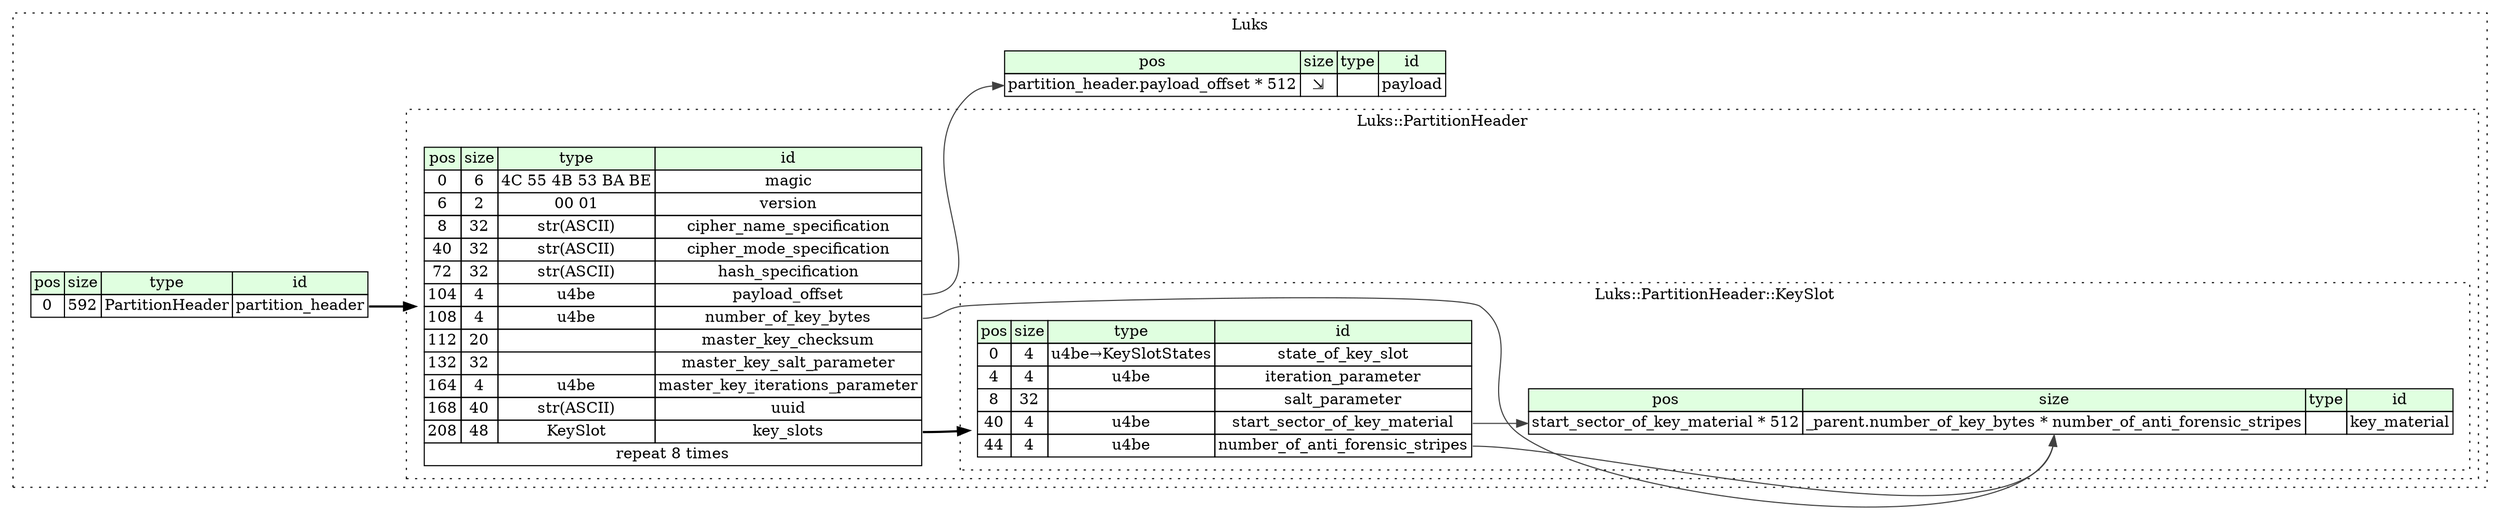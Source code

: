 digraph {
	rankdir=LR;
	node [shape=plaintext];
	subgraph cluster__luks {
		label="Luks";
		graph[style=dotted];

		luks__seq [label=<<TABLE BORDER="0" CELLBORDER="1" CELLSPACING="0">
			<TR><TD BGCOLOR="#E0FFE0">pos</TD><TD BGCOLOR="#E0FFE0">size</TD><TD BGCOLOR="#E0FFE0">type</TD><TD BGCOLOR="#E0FFE0">id</TD></TR>
			<TR><TD PORT="partition_header_pos">0</TD><TD PORT="partition_header_size">592</TD><TD>PartitionHeader</TD><TD PORT="partition_header_type">partition_header</TD></TR>
		</TABLE>>];
		luks__inst__payload [label=<<TABLE BORDER="0" CELLBORDER="1" CELLSPACING="0">
			<TR><TD BGCOLOR="#E0FFE0">pos</TD><TD BGCOLOR="#E0FFE0">size</TD><TD BGCOLOR="#E0FFE0">type</TD><TD BGCOLOR="#E0FFE0">id</TD></TR>
			<TR><TD PORT="payload_pos">partition_header.payload_offset * 512</TD><TD PORT="payload_size">⇲</TD><TD></TD><TD PORT="payload_type">payload</TD></TR>
		</TABLE>>];
		subgraph cluster__partition_header {
			label="Luks::PartitionHeader";
			graph[style=dotted];

			partition_header__seq [label=<<TABLE BORDER="0" CELLBORDER="1" CELLSPACING="0">
				<TR><TD BGCOLOR="#E0FFE0">pos</TD><TD BGCOLOR="#E0FFE0">size</TD><TD BGCOLOR="#E0FFE0">type</TD><TD BGCOLOR="#E0FFE0">id</TD></TR>
				<TR><TD PORT="magic_pos">0</TD><TD PORT="magic_size">6</TD><TD>4C 55 4B 53 BA BE</TD><TD PORT="magic_type">magic</TD></TR>
				<TR><TD PORT="version_pos">6</TD><TD PORT="version_size">2</TD><TD>00 01</TD><TD PORT="version_type">version</TD></TR>
				<TR><TD PORT="cipher_name_specification_pos">8</TD><TD PORT="cipher_name_specification_size">32</TD><TD>str(ASCII)</TD><TD PORT="cipher_name_specification_type">cipher_name_specification</TD></TR>
				<TR><TD PORT="cipher_mode_specification_pos">40</TD><TD PORT="cipher_mode_specification_size">32</TD><TD>str(ASCII)</TD><TD PORT="cipher_mode_specification_type">cipher_mode_specification</TD></TR>
				<TR><TD PORT="hash_specification_pos">72</TD><TD PORT="hash_specification_size">32</TD><TD>str(ASCII)</TD><TD PORT="hash_specification_type">hash_specification</TD></TR>
				<TR><TD PORT="payload_offset_pos">104</TD><TD PORT="payload_offset_size">4</TD><TD>u4be</TD><TD PORT="payload_offset_type">payload_offset</TD></TR>
				<TR><TD PORT="number_of_key_bytes_pos">108</TD><TD PORT="number_of_key_bytes_size">4</TD><TD>u4be</TD><TD PORT="number_of_key_bytes_type">number_of_key_bytes</TD></TR>
				<TR><TD PORT="master_key_checksum_pos">112</TD><TD PORT="master_key_checksum_size">20</TD><TD></TD><TD PORT="master_key_checksum_type">master_key_checksum</TD></TR>
				<TR><TD PORT="master_key_salt_parameter_pos">132</TD><TD PORT="master_key_salt_parameter_size">32</TD><TD></TD><TD PORT="master_key_salt_parameter_type">master_key_salt_parameter</TD></TR>
				<TR><TD PORT="master_key_iterations_parameter_pos">164</TD><TD PORT="master_key_iterations_parameter_size">4</TD><TD>u4be</TD><TD PORT="master_key_iterations_parameter_type">master_key_iterations_parameter</TD></TR>
				<TR><TD PORT="uuid_pos">168</TD><TD PORT="uuid_size">40</TD><TD>str(ASCII)</TD><TD PORT="uuid_type">uuid</TD></TR>
				<TR><TD PORT="key_slots_pos">208</TD><TD PORT="key_slots_size">48</TD><TD>KeySlot</TD><TD PORT="key_slots_type">key_slots</TD></TR>
				<TR><TD COLSPAN="4" PORT="key_slots__repeat">repeat 8 times</TD></TR>
			</TABLE>>];
			subgraph cluster__key_slot {
				label="Luks::PartitionHeader::KeySlot";
				graph[style=dotted];

				key_slot__seq [label=<<TABLE BORDER="0" CELLBORDER="1" CELLSPACING="0">
					<TR><TD BGCOLOR="#E0FFE0">pos</TD><TD BGCOLOR="#E0FFE0">size</TD><TD BGCOLOR="#E0FFE0">type</TD><TD BGCOLOR="#E0FFE0">id</TD></TR>
					<TR><TD PORT="state_of_key_slot_pos">0</TD><TD PORT="state_of_key_slot_size">4</TD><TD>u4be→KeySlotStates</TD><TD PORT="state_of_key_slot_type">state_of_key_slot</TD></TR>
					<TR><TD PORT="iteration_parameter_pos">4</TD><TD PORT="iteration_parameter_size">4</TD><TD>u4be</TD><TD PORT="iteration_parameter_type">iteration_parameter</TD></TR>
					<TR><TD PORT="salt_parameter_pos">8</TD><TD PORT="salt_parameter_size">32</TD><TD></TD><TD PORT="salt_parameter_type">salt_parameter</TD></TR>
					<TR><TD PORT="start_sector_of_key_material_pos">40</TD><TD PORT="start_sector_of_key_material_size">4</TD><TD>u4be</TD><TD PORT="start_sector_of_key_material_type">start_sector_of_key_material</TD></TR>
					<TR><TD PORT="number_of_anti_forensic_stripes_pos">44</TD><TD PORT="number_of_anti_forensic_stripes_size">4</TD><TD>u4be</TD><TD PORT="number_of_anti_forensic_stripes_type">number_of_anti_forensic_stripes</TD></TR>
				</TABLE>>];
				key_slot__inst__key_material [label=<<TABLE BORDER="0" CELLBORDER="1" CELLSPACING="0">
					<TR><TD BGCOLOR="#E0FFE0">pos</TD><TD BGCOLOR="#E0FFE0">size</TD><TD BGCOLOR="#E0FFE0">type</TD><TD BGCOLOR="#E0FFE0">id</TD></TR>
					<TR><TD PORT="key_material_pos">start_sector_of_key_material * 512</TD><TD PORT="key_material_size">_parent.number_of_key_bytes * number_of_anti_forensic_stripes</TD><TD></TD><TD PORT="key_material_type">key_material</TD></TR>
				</TABLE>>];
			}
		}
	}
	luks__seq:partition_header_type -> partition_header__seq [style=bold];
	partition_header__seq:payload_offset_type -> luks__inst__payload:payload_pos [color="#404040"];
	partition_header__seq:key_slots_type -> key_slot__seq [style=bold];
	key_slot__seq:start_sector_of_key_material_type -> key_slot__inst__key_material:key_material_pos [color="#404040"];
	partition_header__seq:number_of_key_bytes_type -> key_slot__inst__key_material:key_material_size [color="#404040"];
	key_slot__seq:number_of_anti_forensic_stripes_type -> key_slot__inst__key_material:key_material_size [color="#404040"];
}

